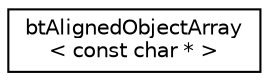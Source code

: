 digraph "Graphical Class Hierarchy"
{
  edge [fontname="Helvetica",fontsize="10",labelfontname="Helvetica",labelfontsize="10"];
  node [fontname="Helvetica",fontsize="10",shape=record];
  rankdir="LR";
  Node1 [label="btAlignedObjectArray\l\< const char * \>",height=0.2,width=0.4,color="black", fillcolor="white", style="filled",URL="$classbt_aligned_object_array.html"];
}
